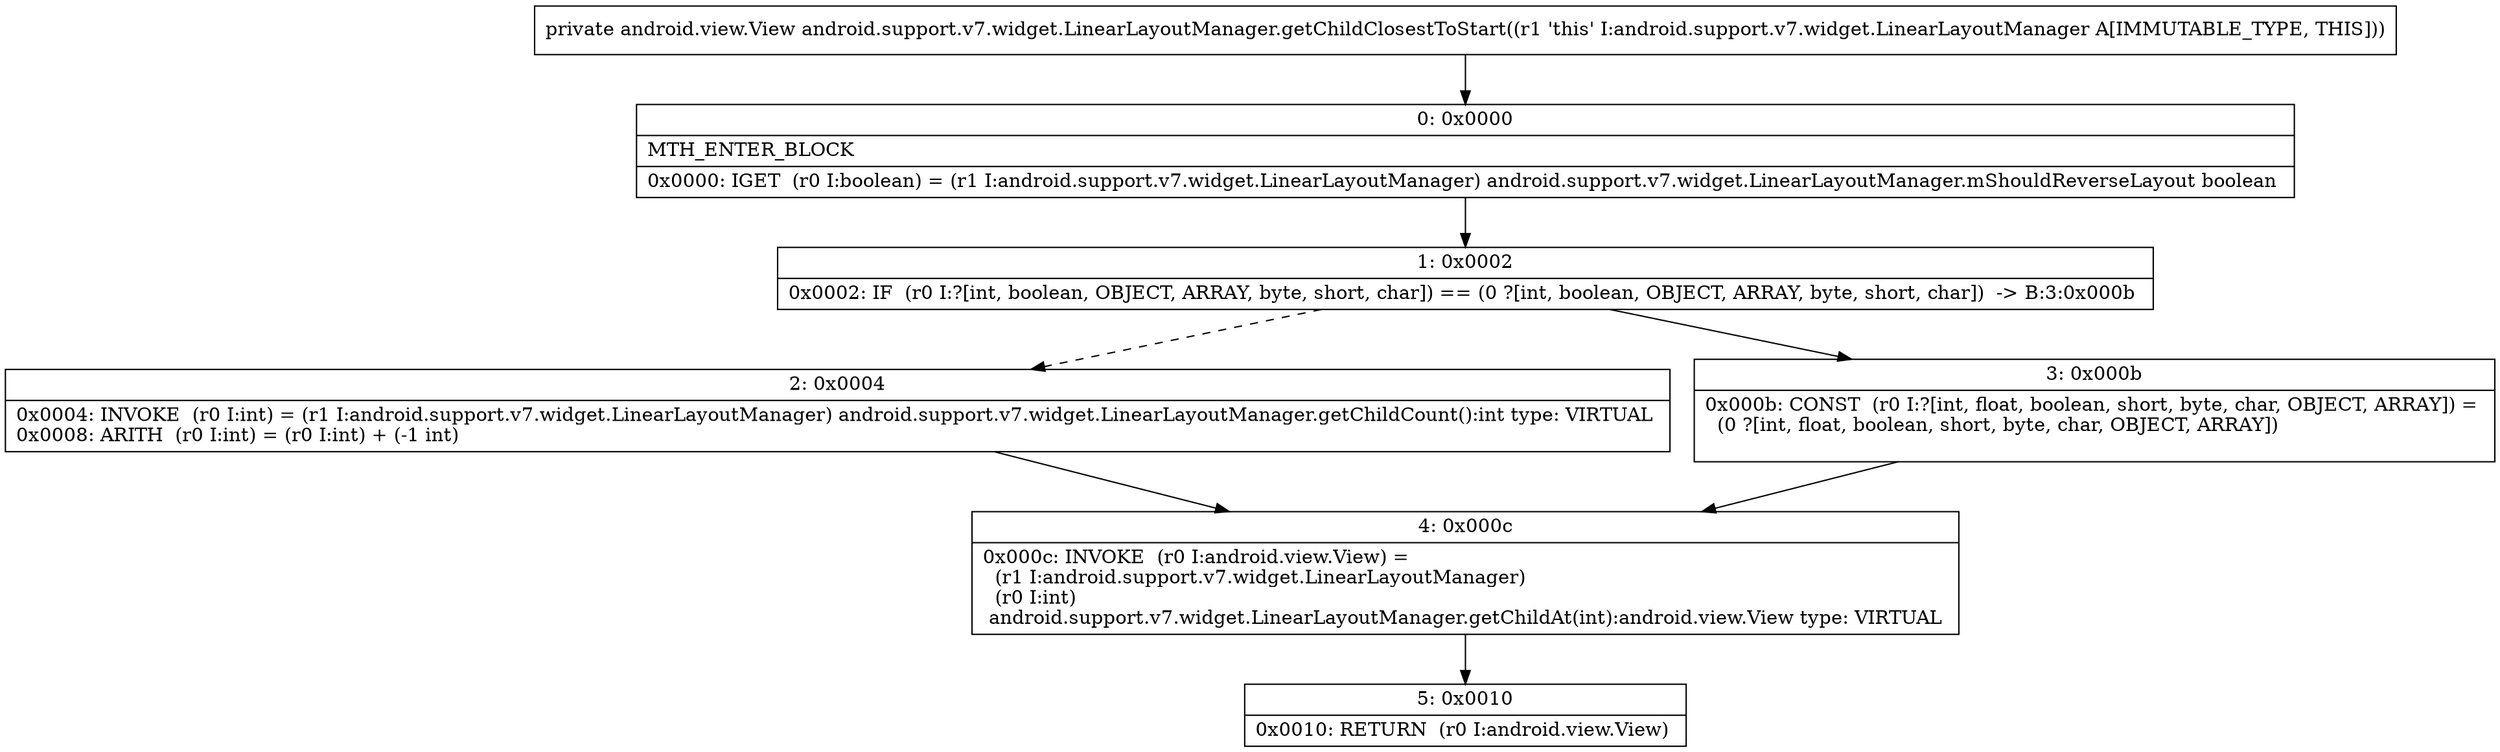 digraph "CFG forandroid.support.v7.widget.LinearLayoutManager.getChildClosestToStart()Landroid\/view\/View;" {
Node_0 [shape=record,label="{0\:\ 0x0000|MTH_ENTER_BLOCK\l|0x0000: IGET  (r0 I:boolean) = (r1 I:android.support.v7.widget.LinearLayoutManager) android.support.v7.widget.LinearLayoutManager.mShouldReverseLayout boolean \l}"];
Node_1 [shape=record,label="{1\:\ 0x0002|0x0002: IF  (r0 I:?[int, boolean, OBJECT, ARRAY, byte, short, char]) == (0 ?[int, boolean, OBJECT, ARRAY, byte, short, char])  \-\> B:3:0x000b \l}"];
Node_2 [shape=record,label="{2\:\ 0x0004|0x0004: INVOKE  (r0 I:int) = (r1 I:android.support.v7.widget.LinearLayoutManager) android.support.v7.widget.LinearLayoutManager.getChildCount():int type: VIRTUAL \l0x0008: ARITH  (r0 I:int) = (r0 I:int) + (\-1 int) \l}"];
Node_3 [shape=record,label="{3\:\ 0x000b|0x000b: CONST  (r0 I:?[int, float, boolean, short, byte, char, OBJECT, ARRAY]) = \l  (0 ?[int, float, boolean, short, byte, char, OBJECT, ARRAY])\l \l}"];
Node_4 [shape=record,label="{4\:\ 0x000c|0x000c: INVOKE  (r0 I:android.view.View) = \l  (r1 I:android.support.v7.widget.LinearLayoutManager)\l  (r0 I:int)\l android.support.v7.widget.LinearLayoutManager.getChildAt(int):android.view.View type: VIRTUAL \l}"];
Node_5 [shape=record,label="{5\:\ 0x0010|0x0010: RETURN  (r0 I:android.view.View) \l}"];
MethodNode[shape=record,label="{private android.view.View android.support.v7.widget.LinearLayoutManager.getChildClosestToStart((r1 'this' I:android.support.v7.widget.LinearLayoutManager A[IMMUTABLE_TYPE, THIS])) }"];
MethodNode -> Node_0;
Node_0 -> Node_1;
Node_1 -> Node_2[style=dashed];
Node_1 -> Node_3;
Node_2 -> Node_4;
Node_3 -> Node_4;
Node_4 -> Node_5;
}

